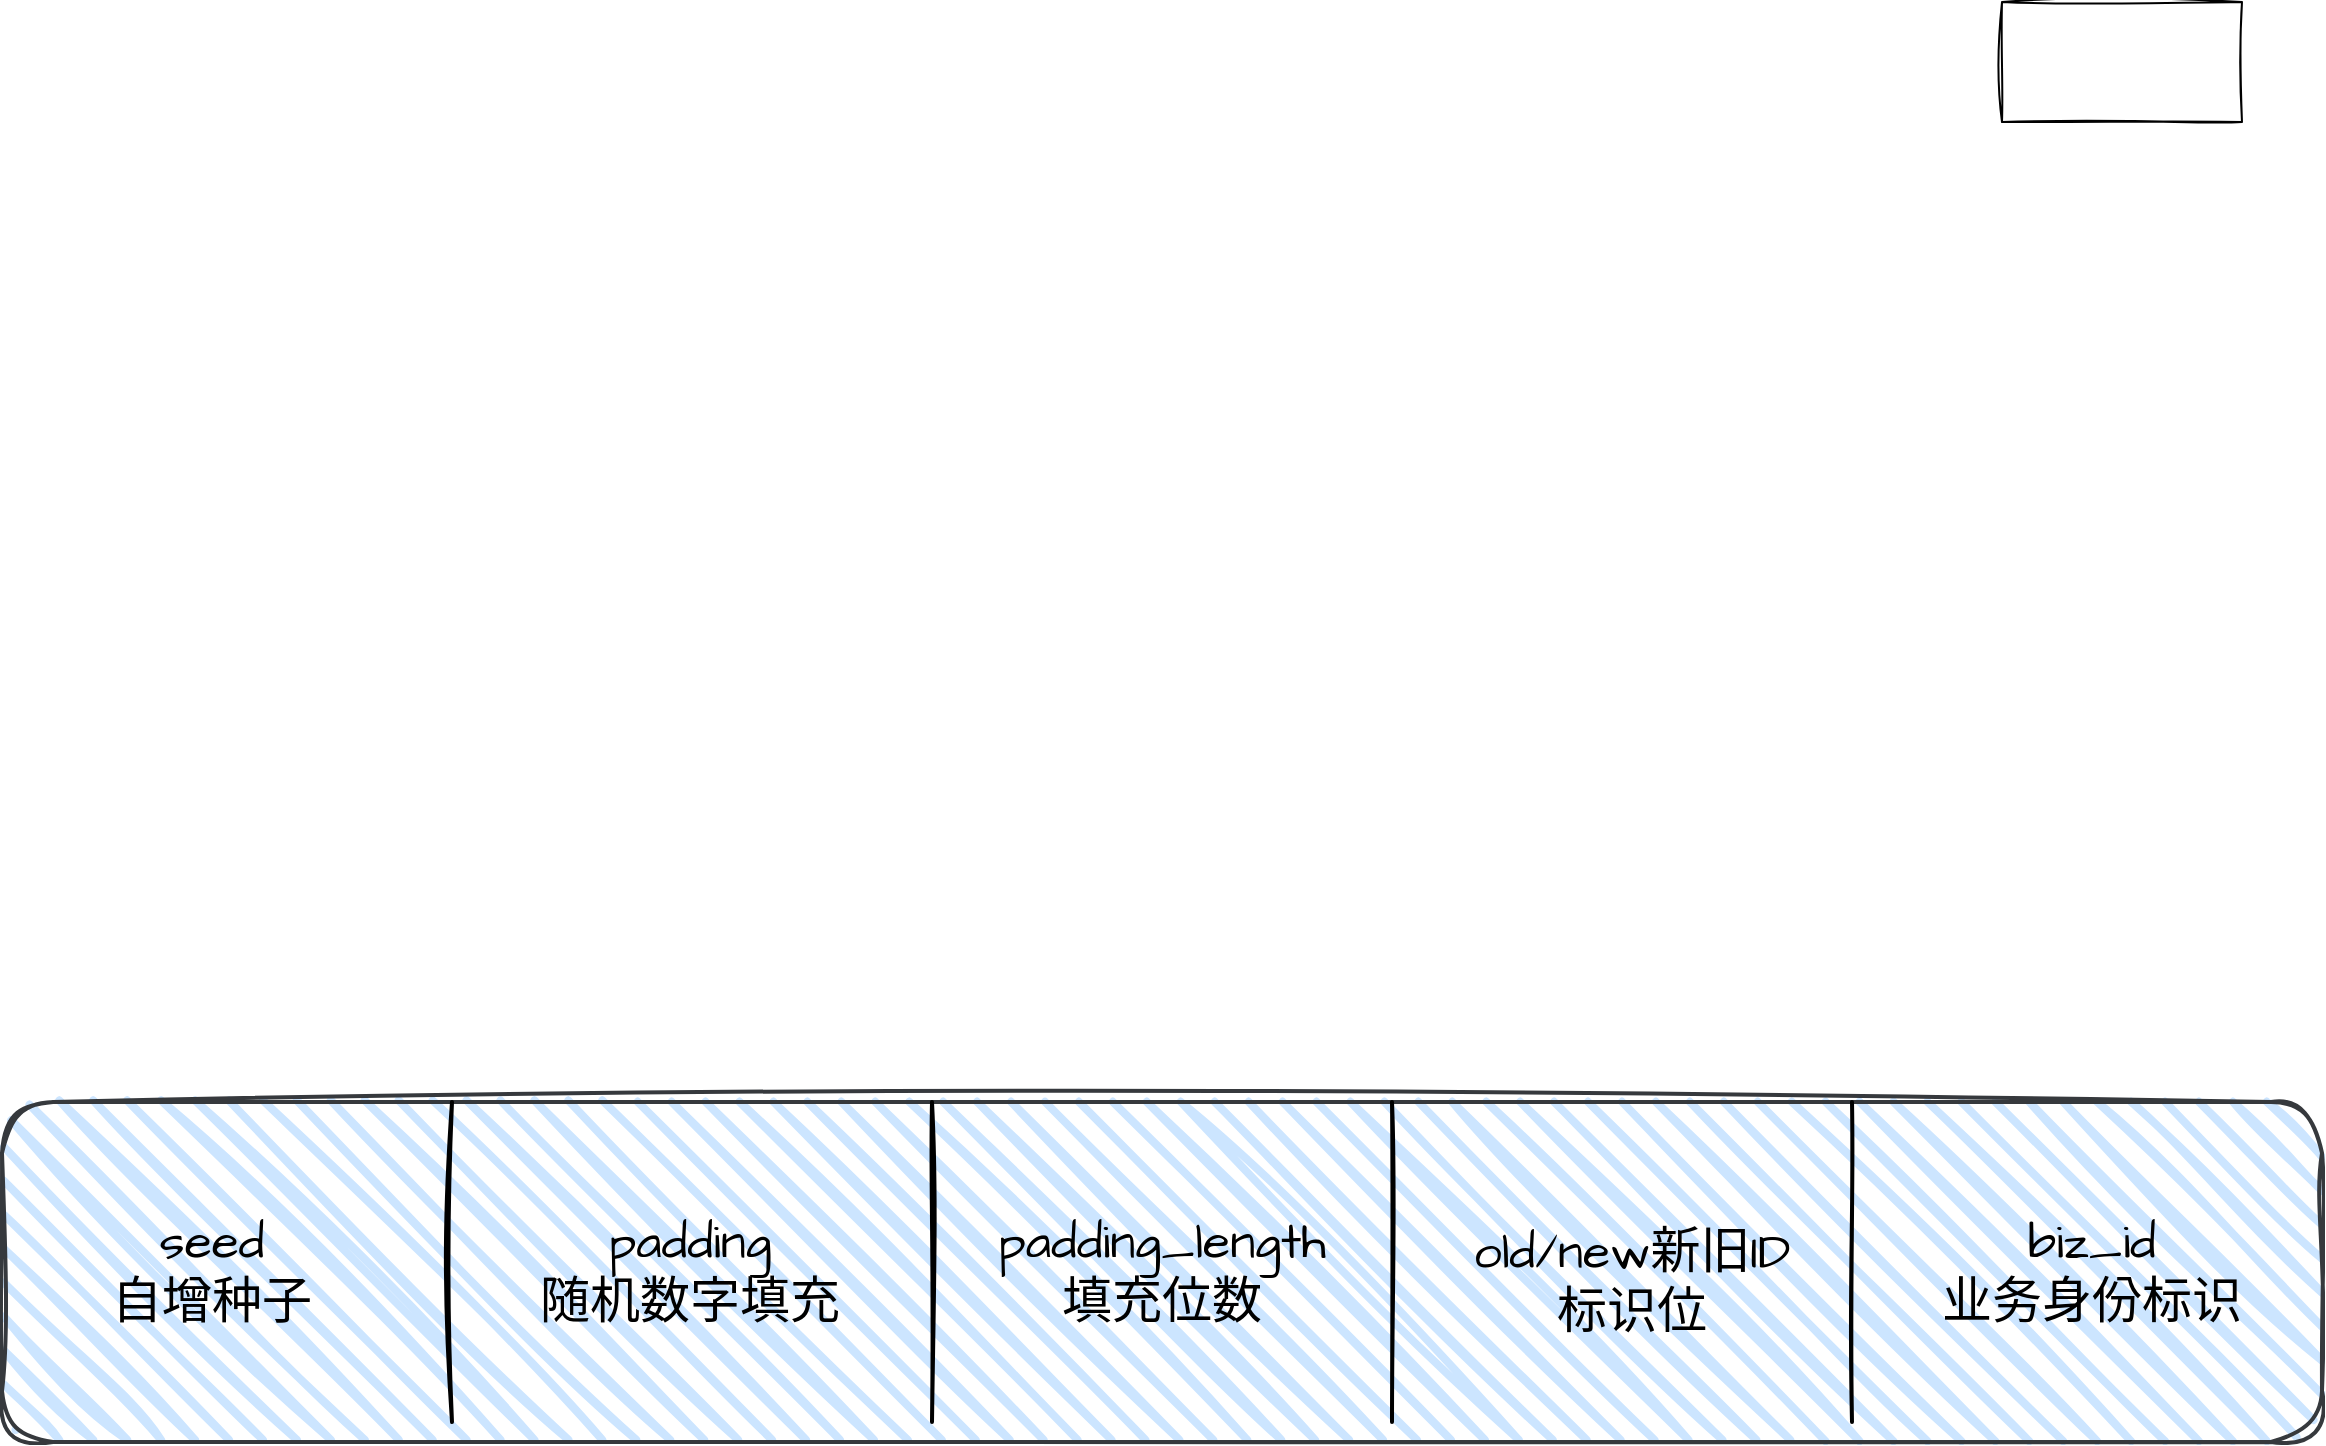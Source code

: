 <mxfile version="20.6.0" type="github">
  <diagram id="DBy1TSTR0VtcKm5UeJao" name="第 1 页">
    <mxGraphModel dx="1018" dy="732" grid="1" gridSize="10" guides="1" tooltips="1" connect="1" arrows="1" fold="1" page="1" pageScale="1" pageWidth="827" pageHeight="1169" math="0" shadow="0">
      <root>
        <mxCell id="0" />
        <mxCell id="1" parent="0" />
        <mxCell id="L6iPz5fZq7F0DD5xrusV-7" value="" style="rounded=0;whiteSpace=wrap;html=1;sketch=1;hachureGap=4;jiggle=2;fontFamily=Architects Daughter;fontSource=https%3A%2F%2Ffonts.googleapis.com%2Fcss%3Ffamily%3DArchitects%2BDaughter;fontSize=20;" vertex="1" parent="1">
          <mxGeometry x="1070" y="100" width="120" height="60" as="geometry" />
        </mxCell>
        <mxCell id="L6iPz5fZq7F0DD5xrusV-15" value="" style="rounded=1;whiteSpace=wrap;html=1;strokeWidth=2;fillWeight=4;hachureGap=12;hachureAngle=45;fillColor=#cce5ff;sketch=1;jiggle=2;fontFamily=Architects Daughter;fontSource=https%3A%2F%2Ffonts.googleapis.com%2Fcss%3Ffamily%3DArchitects%2BDaughter;fontSize=20;strokeColor=#36393d;imageAspect=1;shadow=0;glass=0;" vertex="1" parent="1">
          <mxGeometry x="70" y="650" width="1160" height="170" as="geometry" />
        </mxCell>
        <mxCell id="L6iPz5fZq7F0DD5xrusV-16" value="&lt;font style=&quot;font-size: 25px;&quot;&gt;seed&lt;br&gt;自增种子&lt;/font&gt;" style="text;html=1;strokeColor=none;fillColor=none;align=center;verticalAlign=middle;whiteSpace=wrap;rounded=0;sketch=1;hachureGap=4;jiggle=2;fontFamily=Architects Daughter;fontSource=https%3A%2F%2Ffonts.googleapis.com%2Fcss%3Ffamily%3DArchitects%2BDaughter;fontSize=20;" vertex="1" parent="1">
          <mxGeometry x="100" y="700" width="150" height="70" as="geometry" />
        </mxCell>
        <mxCell id="L6iPz5fZq7F0DD5xrusV-17" value="" style="line;strokeWidth=2;direction=south;html=1;sketch=1;fillWeight=10;hachureGap=12;jiggle=2;fontFamily=Architects Daughter;fontSource=https%3A%2F%2Ffonts.googleapis.com%2Fcss%3Ffamily%3DArchitects%2BDaughter;fontSize=20;fillColor=#3333FF;" vertex="1" parent="1">
          <mxGeometry x="290" y="650" width="10" height="160" as="geometry" />
        </mxCell>
        <mxCell id="L6iPz5fZq7F0DD5xrusV-18" value="" style="line;strokeWidth=2;direction=south;html=1;sketch=1;fillWeight=10;hachureGap=12;jiggle=2;fontFamily=Architects Daughter;fontSource=https%3A%2F%2Ffonts.googleapis.com%2Fcss%3Ffamily%3DArchitects%2BDaughter;fontSize=20;fillColor=#3333FF;" vertex="1" parent="1">
          <mxGeometry x="530" y="650" width="10" height="160" as="geometry" />
        </mxCell>
        <mxCell id="L6iPz5fZq7F0DD5xrusV-19" value="" style="line;strokeWidth=2;direction=south;html=1;sketch=1;fillWeight=10;hachureGap=12;jiggle=2;fontFamily=Architects Daughter;fontSource=https%3A%2F%2Ffonts.googleapis.com%2Fcss%3Ffamily%3DArchitects%2BDaughter;fontSize=20;fillColor=#3333FF;" vertex="1" parent="1">
          <mxGeometry x="760" y="650" width="10" height="160" as="geometry" />
        </mxCell>
        <mxCell id="L6iPz5fZq7F0DD5xrusV-20" value="" style="line;strokeWidth=2;direction=south;html=1;sketch=1;fillWeight=10;hachureGap=12;jiggle=2;fontFamily=Architects Daughter;fontSource=https%3A%2F%2Ffonts.googleapis.com%2Fcss%3Ffamily%3DArchitects%2BDaughter;fontSize=20;fillColor=#3333FF;" vertex="1" parent="1">
          <mxGeometry x="990" y="650" width="10" height="160" as="geometry" />
        </mxCell>
        <mxCell id="L6iPz5fZq7F0DD5xrusV-21" value="&lt;font style=&quot;font-size: 25px;&quot;&gt;padding&lt;br&gt;随机数字填充&lt;br&gt;&lt;/font&gt;" style="text;html=1;strokeColor=none;fillColor=none;align=center;verticalAlign=middle;whiteSpace=wrap;rounded=0;sketch=1;hachureGap=4;jiggle=2;fontFamily=Architects Daughter;fontSource=https%3A%2F%2Ffonts.googleapis.com%2Fcss%3Ffamily%3DArchitects%2BDaughter;fontSize=20;" vertex="1" parent="1">
          <mxGeometry x="328.5" y="700" width="170" height="70" as="geometry" />
        </mxCell>
        <mxCell id="L6iPz5fZq7F0DD5xrusV-22" value="&lt;font style=&quot;font-size: 25px;&quot;&gt;padding_length&lt;br&gt;填充位数&lt;br&gt;&lt;/font&gt;" style="text;html=1;strokeColor=none;fillColor=none;align=center;verticalAlign=middle;whiteSpace=wrap;rounded=0;sketch=1;hachureGap=4;jiggle=2;fontFamily=Architects Daughter;fontSource=https%3A%2F%2Ffonts.googleapis.com%2Fcss%3Ffamily%3DArchitects%2BDaughter;fontSize=20;" vertex="1" parent="1">
          <mxGeometry x="565" y="700" width="170" height="70" as="geometry" />
        </mxCell>
        <mxCell id="L6iPz5fZq7F0DD5xrusV-23" value="&lt;font style=&quot;font-size: 25px;&quot;&gt;old/new新旧ID标识位&lt;br&gt;&lt;br&gt;&lt;/font&gt;" style="text;html=1;strokeColor=none;fillColor=none;align=center;verticalAlign=middle;whiteSpace=wrap;rounded=0;sketch=1;hachureGap=4;jiggle=2;fontFamily=Architects Daughter;fontSource=https%3A%2F%2Ffonts.googleapis.com%2Fcss%3Ffamily%3DArchitects%2BDaughter;fontSize=20;" vertex="1" parent="1">
          <mxGeometry x="800" y="720" width="170" height="70" as="geometry" />
        </mxCell>
        <mxCell id="L6iPz5fZq7F0DD5xrusV-24" value="&lt;font style=&quot;font-size: 25px;&quot;&gt;biz_id&lt;br&gt;业务身份标识&lt;br&gt;&lt;/font&gt;" style="text;html=1;strokeColor=none;fillColor=none;align=center;verticalAlign=middle;whiteSpace=wrap;rounded=0;sketch=1;hachureGap=4;jiggle=2;fontFamily=Architects Daughter;fontSource=https%3A%2F%2Ffonts.googleapis.com%2Fcss%3Ffamily%3DArchitects%2BDaughter;fontSize=20;" vertex="1" parent="1">
          <mxGeometry x="1030" y="700" width="170" height="70" as="geometry" />
        </mxCell>
      </root>
    </mxGraphModel>
  </diagram>
</mxfile>

